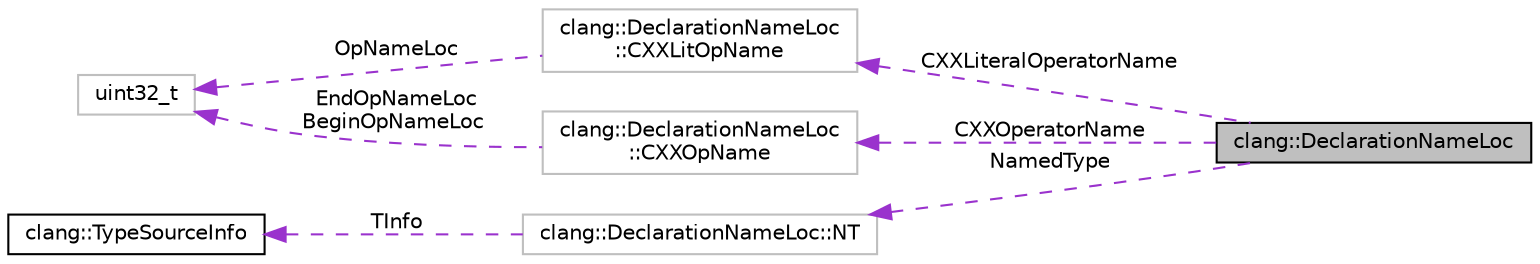 digraph "clang::DeclarationNameLoc"
{
 // LATEX_PDF_SIZE
  bgcolor="transparent";
  edge [fontname="Helvetica",fontsize="10",labelfontname="Helvetica",labelfontsize="10"];
  node [fontname="Helvetica",fontsize="10",shape=record];
  rankdir="LR";
  Node1 [label="clang::DeclarationNameLoc",height=0.2,width=0.4,color="black", fillcolor="grey75", style="filled", fontcolor="black",tooltip="DeclarationNameLoc - Additional source/type location info for a declaration name."];
  Node2 -> Node1 [dir="back",color="darkorchid3",fontsize="10",style="dashed",label=" CXXLiteralOperatorName" ,fontname="Helvetica"];
  Node2 [label="clang::DeclarationNameLoc\l::CXXLitOpName",height=0.2,width=0.4,color="grey75",tooltip=" "];
  Node3 -> Node2 [dir="back",color="darkorchid3",fontsize="10",style="dashed",label=" OpNameLoc" ,fontname="Helvetica"];
  Node3 [label="uint32_t",height=0.2,width=0.4,color="grey75",tooltip=" "];
  Node4 -> Node1 [dir="back",color="darkorchid3",fontsize="10",style="dashed",label=" NamedType" ,fontname="Helvetica"];
  Node4 [label="clang::DeclarationNameLoc::NT",height=0.2,width=0.4,color="grey75",tooltip=" "];
  Node5 -> Node4 [dir="back",color="darkorchid3",fontsize="10",style="dashed",label=" TInfo" ,fontname="Helvetica"];
  Node5 [label="clang::TypeSourceInfo",height=0.2,width=0.4,color="black",URL="$classclang_1_1TypeSourceInfo.html",tooltip="A container of type source information."];
  Node6 -> Node1 [dir="back",color="darkorchid3",fontsize="10",style="dashed",label=" CXXOperatorName" ,fontname="Helvetica"];
  Node6 [label="clang::DeclarationNameLoc\l::CXXOpName",height=0.2,width=0.4,color="grey75",tooltip=" "];
  Node3 -> Node6 [dir="back",color="darkorchid3",fontsize="10",style="dashed",label=" EndOpNameLoc\nBeginOpNameLoc" ,fontname="Helvetica"];
}
